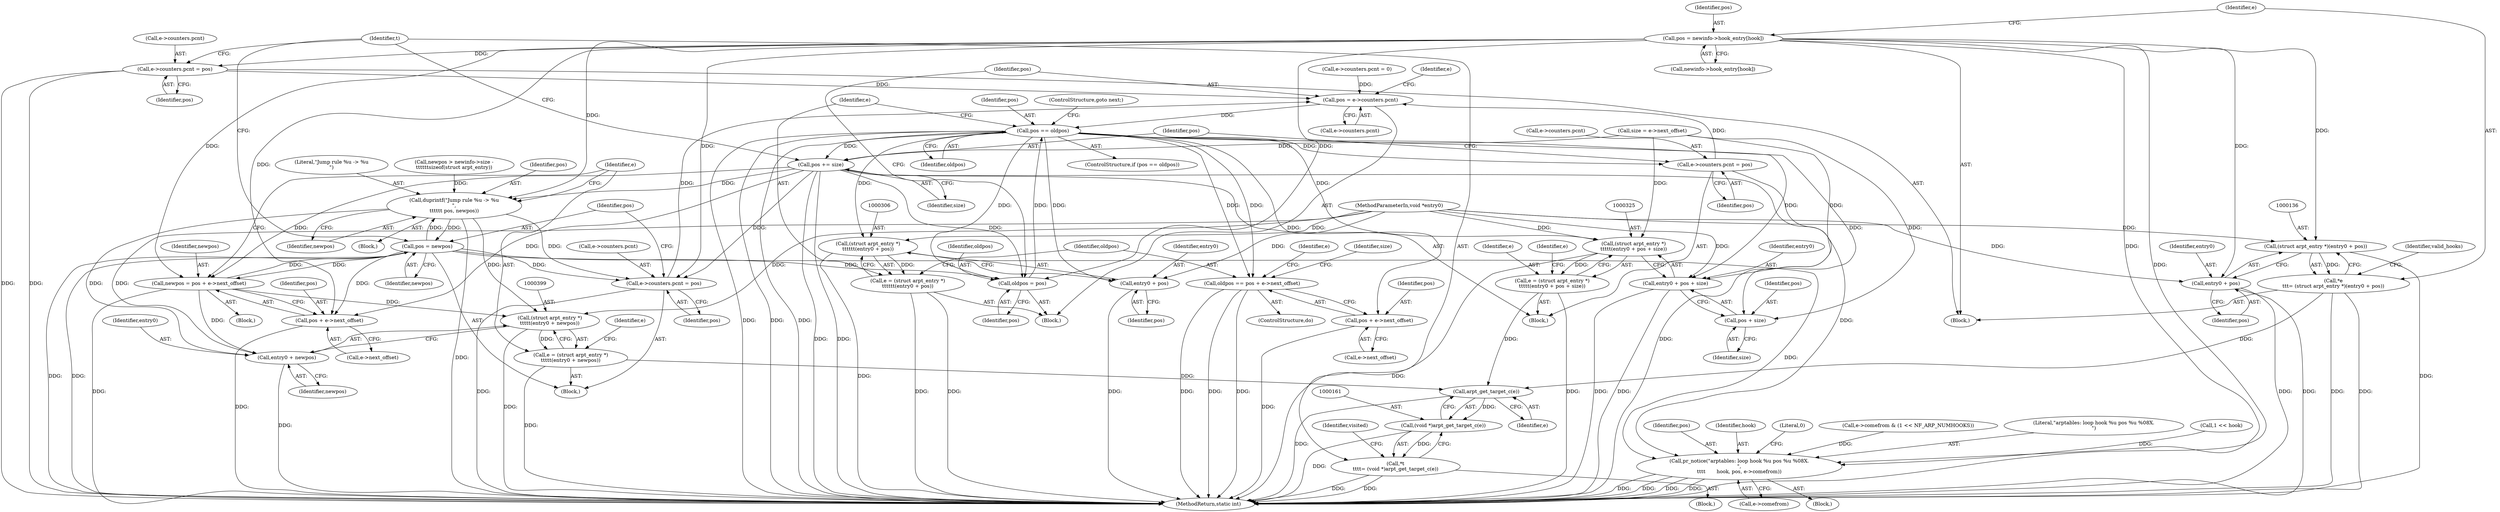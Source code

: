 digraph "0_linux_54d83fc74aa9ec72794373cb47432c5f7fb1a309_1@array" {
"1000125" [label="(Call,pos = newinfo->hook_entry[hook])"];
"1000135" [label="(Call,(struct arpt_entry *)(entry0 + pos))"];
"1000133" [label="(Call,*e\n\t\t\t= (struct arpt_entry *)(entry0 + pos))"];
"1000162" [label="(Call,arpt_get_target_c(e))"];
"1000160" [label="(Call,(void *)arpt_get_target_c(e))"];
"1000158" [label="(Call,*t\n\t\t\t\t= (void *)arpt_get_target_c(e))"];
"1000137" [label="(Call,entry0 + pos)"];
"1000148" [label="(Call,e->counters.pcnt = pos)"];
"1000284" [label="(Call,pos = e->counters.pcnt)"];
"1000299" [label="(Call,pos == oldpos)"];
"1000281" [label="(Call,oldpos = pos)"];
"1000305" [label="(Call,(struct arpt_entry *)\n\t\t\t\t\t\t(entry0 + pos))"];
"1000303" [label="(Call,e = (struct arpt_entry *)\n\t\t\t\t\t\t(entry0 + pos))"];
"1000307" [label="(Call,entry0 + pos)"];
"1000310" [label="(Call,oldpos == pos + e->next_offset)"];
"1000312" [label="(Call,pos + e->next_offset)"];
"1000324" [label="(Call,(struct arpt_entry *)\n\t\t\t\t\t(entry0 + pos + size))"];
"1000322" [label="(Call,e = (struct arpt_entry *)\n\t\t\t\t\t(entry0 + pos + size))"];
"1000326" [label="(Call,entry0 + pos + size)"];
"1000328" [label="(Call,pos + size)"];
"1000331" [label="(Call,e->counters.pcnt = pos)"];
"1000338" [label="(Call,pos += size)"];
"1000183" [label="(Call,pr_notice(\"arptables: loop hook %u pos %u %08X.\n\",\n\t\t\t\t       hook, pos, e->comefrom))"];
"1000383" [label="(Call,duprintf(\"Jump rule %u -> %u\n\",\n\t\t\t\t\t\t pos, newpos))"];
"1000398" [label="(Call,(struct arpt_entry *)\n\t\t\t\t\t(entry0 + newpos))"];
"1000396" [label="(Call,e = (struct arpt_entry *)\n\t\t\t\t\t(entry0 + newpos))"];
"1000400" [label="(Call,entry0 + newpos)"];
"1000403" [label="(Call,e->counters.pcnt = pos)"];
"1000410" [label="(Call,pos = newpos)"];
"1000389" [label="(Call,newpos = pos + e->next_offset)"];
"1000391" [label="(Call,pos + e->next_offset)"];
"1000412" [label="(Identifier,newpos)"];
"1000393" [label="(Call,e->next_offset)"];
"1000397" [label="(Identifier,e)"];
"1000403" [label="(Call,e->counters.pcnt = pos)"];
"1000139" [label="(Identifier,pos)"];
"1000298" [label="(ControlStructure,if (pos == oldpos))"];
"1000171" [label="(Call,1 << hook)"];
"1000340" [label="(Identifier,size)"];
"1000326" [label="(Call,entry0 + pos + size)"];
"1000135" [label="(Call,(struct arpt_entry *)(entry0 + pos))"];
"1000307" [label="(Call,entry0 + pos)"];
"1000313" [label="(Identifier,pos)"];
"1000163" [label="(Identifier,e)"];
"1000186" [label="(Identifier,pos)"];
"1000162" [label="(Call,arpt_get_target_c(e))"];
"1000300" [label="(Identifier,pos)"];
"1000182" [label="(Block,)"];
"1000410" [label="(Call,pos = newpos)"];
"1000134" [label="(Identifier,e)"];
"1000143" [label="(Identifier,valid_hooks)"];
"1000282" [label="(Identifier,oldpos)"];
"1000125" [label="(Call,pos = newinfo->hook_entry[hook])"];
"1000330" [label="(Identifier,size)"];
"1000291" [label="(Call,e->counters.pcnt = 0)"];
"1000148" [label="(Call,e->counters.pcnt = pos)"];
"1000276" [label="(Identifier,e)"];
"1000285" [label="(Identifier,pos)"];
"1000238" [label="(Block,)"];
"1000384" [label="(Literal,\"Jump rule %u -> %u\n\")"];
"1000392" [label="(Identifier,pos)"];
"1000338" [label="(Call,pos += size)"];
"1000322" [label="(Call,e = (struct arpt_entry *)\n\t\t\t\t\t(entry0 + pos + size))"];
"1000323" [label="(Identifier,e)"];
"1000331" [label="(Call,e->counters.pcnt = pos)"];
"1000406" [label="(Identifier,e)"];
"1000149" [label="(Call,e->counters.pcnt)"];
"1000286" [label="(Call,e->counters.pcnt)"];
"1000386" [label="(Identifier,newpos)"];
"1000160" [label="(Call,(void *)arpt_get_target_c(e))"];
"1000185" [label="(Identifier,hook)"];
"1000158" [label="(Call,*t\n\t\t\t\t= (void *)arpt_get_target_c(e))"];
"1000166" [label="(Identifier,visited)"];
"1000191" [label="(Literal,0)"];
"1000111" [label="(MethodParameterIn,void *entry0)"];
"1000310" [label="(Call,oldpos == pos + e->next_offset)"];
"1000400" [label="(Call,entry0 + newpos)"];
"1000388" [label="(Block,)"];
"1000383" [label="(Call,duprintf(\"Jump rule %u -> %u\n\",\n\t\t\t\t\t\t pos, newpos))"];
"1000137" [label="(Call,entry0 + pos)"];
"1000317" [label="(Call,size = e->next_offset)"];
"1000367" [label="(Block,)"];
"1000159" [label="(Identifier,t)"];
"1000411" [label="(Identifier,pos)"];
"1000390" [label="(Identifier,newpos)"];
"1000187" [label="(Call,e->comefrom)"];
"1000389" [label="(Call,newpos = pos + e->next_offset)"];
"1000138" [label="(Identifier,entry0)"];
"1000127" [label="(Call,newinfo->hook_entry[hook])"];
"1000183" [label="(Call,pr_notice(\"arptables: loop hook %u pos %u %08X.\n\",\n\t\t\t\t       hook, pos, e->comefrom))"];
"1000283" [label="(Identifier,pos)"];
"1000409" [label="(Identifier,pos)"];
"1000328" [label="(Call,pos + size)"];
"1000156" [label="(Block,)"];
"1000294" [label="(Identifier,e)"];
"1000175" [label="(Call,e->comefrom & (1 << NF_ARP_NUMHOOKS))"];
"1000334" [label="(Identifier,e)"];
"1000401" [label="(Identifier,entry0)"];
"1000126" [label="(Identifier,pos)"];
"1000184" [label="(Literal,\"arptables: loop hook %u pos %u %08X.\n\")"];
"1000284" [label="(Call,pos = e->counters.pcnt)"];
"1000324" [label="(Call,(struct arpt_entry *)\n\t\t\t\t\t(entry0 + pos + size))"];
"1000133" [label="(Call,*e\n\t\t\t= (struct arpt_entry *)(entry0 + pos))"];
"1000339" [label="(Identifier,pos)"];
"1000154" [label="(Identifier,pos)"];
"1000273" [label="(Block,)"];
"1000342" [label="(Block,)"];
"1000311" [label="(Identifier,oldpos)"];
"1000312" [label="(Call,pos + e->next_offset)"];
"1000404" [label="(Call,e->counters.pcnt)"];
"1000369" [label="(Call,newpos > newinfo->size -\n\t\t\t\t\t\tsizeof(struct arpt_entry))"];
"1000302" [label="(ControlStructure,goto next;)"];
"1000305" [label="(Call,(struct arpt_entry *)\n\t\t\t\t\t\t(entry0 + pos))"];
"1000318" [label="(Identifier,size)"];
"1000419" [label="(MethodReturn,static int)"];
"1000304" [label="(Identifier,e)"];
"1000303" [label="(Call,e = (struct arpt_entry *)\n\t\t\t\t\t\t(entry0 + pos))"];
"1000272" [label="(ControlStructure,do)"];
"1000402" [label="(Identifier,newpos)"];
"1000299" [label="(Call,pos == oldpos)"];
"1000329" [label="(Identifier,pos)"];
"1000398" [label="(Call,(struct arpt_entry *)\n\t\t\t\t\t(entry0 + newpos))"];
"1000281" [label="(Call,oldpos = pos)"];
"1000309" [label="(Identifier,pos)"];
"1000391" [label="(Call,pos + e->next_offset)"];
"1000301" [label="(Identifier,oldpos)"];
"1000385" [label="(Identifier,pos)"];
"1000314" [label="(Call,e->next_offset)"];
"1000123" [label="(Block,)"];
"1000337" [label="(Identifier,pos)"];
"1000332" [label="(Call,e->counters.pcnt)"];
"1000308" [label="(Identifier,entry0)"];
"1000327" [label="(Identifier,entry0)"];
"1000396" [label="(Call,e = (struct arpt_entry *)\n\t\t\t\t\t(entry0 + newpos))"];
"1000125" -> "1000123"  [label="AST: "];
"1000125" -> "1000127"  [label="CFG: "];
"1000126" -> "1000125"  [label="AST: "];
"1000127" -> "1000125"  [label="AST: "];
"1000134" -> "1000125"  [label="CFG: "];
"1000125" -> "1000419"  [label="DDG: "];
"1000125" -> "1000135"  [label="DDG: "];
"1000125" -> "1000137"  [label="DDG: "];
"1000125" -> "1000148"  [label="DDG: "];
"1000125" -> "1000183"  [label="DDG: "];
"1000125" -> "1000281"  [label="DDG: "];
"1000125" -> "1000383"  [label="DDG: "];
"1000125" -> "1000389"  [label="DDG: "];
"1000125" -> "1000391"  [label="DDG: "];
"1000125" -> "1000403"  [label="DDG: "];
"1000135" -> "1000133"  [label="AST: "];
"1000135" -> "1000137"  [label="CFG: "];
"1000136" -> "1000135"  [label="AST: "];
"1000137" -> "1000135"  [label="AST: "];
"1000133" -> "1000135"  [label="CFG: "];
"1000135" -> "1000419"  [label="DDG: "];
"1000135" -> "1000133"  [label="DDG: "];
"1000111" -> "1000135"  [label="DDG: "];
"1000133" -> "1000123"  [label="AST: "];
"1000134" -> "1000133"  [label="AST: "];
"1000143" -> "1000133"  [label="CFG: "];
"1000133" -> "1000419"  [label="DDG: "];
"1000133" -> "1000419"  [label="DDG: "];
"1000133" -> "1000162"  [label="DDG: "];
"1000162" -> "1000160"  [label="AST: "];
"1000162" -> "1000163"  [label="CFG: "];
"1000163" -> "1000162"  [label="AST: "];
"1000160" -> "1000162"  [label="CFG: "];
"1000162" -> "1000419"  [label="DDG: "];
"1000162" -> "1000160"  [label="DDG: "];
"1000396" -> "1000162"  [label="DDG: "];
"1000322" -> "1000162"  [label="DDG: "];
"1000160" -> "1000158"  [label="AST: "];
"1000161" -> "1000160"  [label="AST: "];
"1000158" -> "1000160"  [label="CFG: "];
"1000160" -> "1000419"  [label="DDG: "];
"1000160" -> "1000158"  [label="DDG: "];
"1000158" -> "1000156"  [label="AST: "];
"1000159" -> "1000158"  [label="AST: "];
"1000166" -> "1000158"  [label="CFG: "];
"1000158" -> "1000419"  [label="DDG: "];
"1000158" -> "1000419"  [label="DDG: "];
"1000137" -> "1000139"  [label="CFG: "];
"1000138" -> "1000137"  [label="AST: "];
"1000139" -> "1000137"  [label="AST: "];
"1000137" -> "1000419"  [label="DDG: "];
"1000137" -> "1000419"  [label="DDG: "];
"1000111" -> "1000137"  [label="DDG: "];
"1000148" -> "1000123"  [label="AST: "];
"1000148" -> "1000154"  [label="CFG: "];
"1000149" -> "1000148"  [label="AST: "];
"1000154" -> "1000148"  [label="AST: "];
"1000159" -> "1000148"  [label="CFG: "];
"1000148" -> "1000419"  [label="DDG: "];
"1000148" -> "1000419"  [label="DDG: "];
"1000148" -> "1000284"  [label="DDG: "];
"1000284" -> "1000273"  [label="AST: "];
"1000284" -> "1000286"  [label="CFG: "];
"1000285" -> "1000284"  [label="AST: "];
"1000286" -> "1000284"  [label="AST: "];
"1000294" -> "1000284"  [label="CFG: "];
"1000291" -> "1000284"  [label="DDG: "];
"1000403" -> "1000284"  [label="DDG: "];
"1000331" -> "1000284"  [label="DDG: "];
"1000284" -> "1000299"  [label="DDG: "];
"1000299" -> "1000298"  [label="AST: "];
"1000299" -> "1000301"  [label="CFG: "];
"1000300" -> "1000299"  [label="AST: "];
"1000301" -> "1000299"  [label="AST: "];
"1000302" -> "1000299"  [label="CFG: "];
"1000304" -> "1000299"  [label="CFG: "];
"1000299" -> "1000419"  [label="DDG: "];
"1000299" -> "1000419"  [label="DDG: "];
"1000299" -> "1000419"  [label="DDG: "];
"1000299" -> "1000281"  [label="DDG: "];
"1000281" -> "1000299"  [label="DDG: "];
"1000299" -> "1000305"  [label="DDG: "];
"1000299" -> "1000307"  [label="DDG: "];
"1000299" -> "1000310"  [label="DDG: "];
"1000299" -> "1000310"  [label="DDG: "];
"1000299" -> "1000312"  [label="DDG: "];
"1000299" -> "1000324"  [label="DDG: "];
"1000299" -> "1000326"  [label="DDG: "];
"1000299" -> "1000328"  [label="DDG: "];
"1000299" -> "1000331"  [label="DDG: "];
"1000299" -> "1000338"  [label="DDG: "];
"1000281" -> "1000273"  [label="AST: "];
"1000281" -> "1000283"  [label="CFG: "];
"1000282" -> "1000281"  [label="AST: "];
"1000283" -> "1000281"  [label="AST: "];
"1000285" -> "1000281"  [label="CFG: "];
"1000338" -> "1000281"  [label="DDG: "];
"1000410" -> "1000281"  [label="DDG: "];
"1000305" -> "1000303"  [label="AST: "];
"1000305" -> "1000307"  [label="CFG: "];
"1000306" -> "1000305"  [label="AST: "];
"1000307" -> "1000305"  [label="AST: "];
"1000303" -> "1000305"  [label="CFG: "];
"1000305" -> "1000419"  [label="DDG: "];
"1000305" -> "1000303"  [label="DDG: "];
"1000111" -> "1000305"  [label="DDG: "];
"1000303" -> "1000273"  [label="AST: "];
"1000304" -> "1000303"  [label="AST: "];
"1000311" -> "1000303"  [label="CFG: "];
"1000303" -> "1000419"  [label="DDG: "];
"1000303" -> "1000419"  [label="DDG: "];
"1000307" -> "1000309"  [label="CFG: "];
"1000308" -> "1000307"  [label="AST: "];
"1000309" -> "1000307"  [label="AST: "];
"1000307" -> "1000419"  [label="DDG: "];
"1000111" -> "1000307"  [label="DDG: "];
"1000310" -> "1000272"  [label="AST: "];
"1000310" -> "1000312"  [label="CFG: "];
"1000311" -> "1000310"  [label="AST: "];
"1000312" -> "1000310"  [label="AST: "];
"1000276" -> "1000310"  [label="CFG: "];
"1000318" -> "1000310"  [label="CFG: "];
"1000310" -> "1000419"  [label="DDG: "];
"1000310" -> "1000419"  [label="DDG: "];
"1000310" -> "1000419"  [label="DDG: "];
"1000312" -> "1000314"  [label="CFG: "];
"1000313" -> "1000312"  [label="AST: "];
"1000314" -> "1000312"  [label="AST: "];
"1000312" -> "1000419"  [label="DDG: "];
"1000324" -> "1000322"  [label="AST: "];
"1000324" -> "1000326"  [label="CFG: "];
"1000325" -> "1000324"  [label="AST: "];
"1000326" -> "1000324"  [label="AST: "];
"1000322" -> "1000324"  [label="CFG: "];
"1000324" -> "1000419"  [label="DDG: "];
"1000324" -> "1000322"  [label="DDG: "];
"1000111" -> "1000324"  [label="DDG: "];
"1000317" -> "1000324"  [label="DDG: "];
"1000322" -> "1000238"  [label="AST: "];
"1000323" -> "1000322"  [label="AST: "];
"1000334" -> "1000322"  [label="CFG: "];
"1000322" -> "1000419"  [label="DDG: "];
"1000326" -> "1000328"  [label="CFG: "];
"1000327" -> "1000326"  [label="AST: "];
"1000328" -> "1000326"  [label="AST: "];
"1000326" -> "1000419"  [label="DDG: "];
"1000326" -> "1000419"  [label="DDG: "];
"1000111" -> "1000326"  [label="DDG: "];
"1000317" -> "1000326"  [label="DDG: "];
"1000328" -> "1000330"  [label="CFG: "];
"1000329" -> "1000328"  [label="AST: "];
"1000330" -> "1000328"  [label="AST: "];
"1000317" -> "1000328"  [label="DDG: "];
"1000331" -> "1000238"  [label="AST: "];
"1000331" -> "1000337"  [label="CFG: "];
"1000332" -> "1000331"  [label="AST: "];
"1000337" -> "1000331"  [label="AST: "];
"1000339" -> "1000331"  [label="CFG: "];
"1000331" -> "1000419"  [label="DDG: "];
"1000338" -> "1000238"  [label="AST: "];
"1000338" -> "1000340"  [label="CFG: "];
"1000339" -> "1000338"  [label="AST: "];
"1000340" -> "1000338"  [label="AST: "];
"1000159" -> "1000338"  [label="CFG: "];
"1000338" -> "1000419"  [label="DDG: "];
"1000338" -> "1000419"  [label="DDG: "];
"1000338" -> "1000183"  [label="DDG: "];
"1000317" -> "1000338"  [label="DDG: "];
"1000338" -> "1000383"  [label="DDG: "];
"1000338" -> "1000389"  [label="DDG: "];
"1000338" -> "1000391"  [label="DDG: "];
"1000338" -> "1000403"  [label="DDG: "];
"1000183" -> "1000182"  [label="AST: "];
"1000183" -> "1000187"  [label="CFG: "];
"1000184" -> "1000183"  [label="AST: "];
"1000185" -> "1000183"  [label="AST: "];
"1000186" -> "1000183"  [label="AST: "];
"1000187" -> "1000183"  [label="AST: "];
"1000191" -> "1000183"  [label="CFG: "];
"1000183" -> "1000419"  [label="DDG: "];
"1000183" -> "1000419"  [label="DDG: "];
"1000183" -> "1000419"  [label="DDG: "];
"1000183" -> "1000419"  [label="DDG: "];
"1000171" -> "1000183"  [label="DDG: "];
"1000410" -> "1000183"  [label="DDG: "];
"1000175" -> "1000183"  [label="DDG: "];
"1000383" -> "1000367"  [label="AST: "];
"1000383" -> "1000386"  [label="CFG: "];
"1000384" -> "1000383"  [label="AST: "];
"1000385" -> "1000383"  [label="AST: "];
"1000386" -> "1000383"  [label="AST: "];
"1000397" -> "1000383"  [label="CFG: "];
"1000383" -> "1000419"  [label="DDG: "];
"1000410" -> "1000383"  [label="DDG: "];
"1000369" -> "1000383"  [label="DDG: "];
"1000383" -> "1000398"  [label="DDG: "];
"1000383" -> "1000400"  [label="DDG: "];
"1000383" -> "1000403"  [label="DDG: "];
"1000383" -> "1000410"  [label="DDG: "];
"1000398" -> "1000396"  [label="AST: "];
"1000398" -> "1000400"  [label="CFG: "];
"1000399" -> "1000398"  [label="AST: "];
"1000400" -> "1000398"  [label="AST: "];
"1000396" -> "1000398"  [label="CFG: "];
"1000398" -> "1000419"  [label="DDG: "];
"1000398" -> "1000396"  [label="DDG: "];
"1000111" -> "1000398"  [label="DDG: "];
"1000389" -> "1000398"  [label="DDG: "];
"1000396" -> "1000342"  [label="AST: "];
"1000397" -> "1000396"  [label="AST: "];
"1000406" -> "1000396"  [label="CFG: "];
"1000396" -> "1000419"  [label="DDG: "];
"1000400" -> "1000402"  [label="CFG: "];
"1000401" -> "1000400"  [label="AST: "];
"1000402" -> "1000400"  [label="AST: "];
"1000400" -> "1000419"  [label="DDG: "];
"1000111" -> "1000400"  [label="DDG: "];
"1000389" -> "1000400"  [label="DDG: "];
"1000403" -> "1000342"  [label="AST: "];
"1000403" -> "1000409"  [label="CFG: "];
"1000404" -> "1000403"  [label="AST: "];
"1000409" -> "1000403"  [label="AST: "];
"1000411" -> "1000403"  [label="CFG: "];
"1000403" -> "1000419"  [label="DDG: "];
"1000410" -> "1000403"  [label="DDG: "];
"1000410" -> "1000342"  [label="AST: "];
"1000410" -> "1000412"  [label="CFG: "];
"1000411" -> "1000410"  [label="AST: "];
"1000412" -> "1000410"  [label="AST: "];
"1000159" -> "1000410"  [label="CFG: "];
"1000410" -> "1000419"  [label="DDG: "];
"1000410" -> "1000419"  [label="DDG: "];
"1000410" -> "1000389"  [label="DDG: "];
"1000410" -> "1000391"  [label="DDG: "];
"1000389" -> "1000410"  [label="DDG: "];
"1000389" -> "1000388"  [label="AST: "];
"1000389" -> "1000391"  [label="CFG: "];
"1000390" -> "1000389"  [label="AST: "];
"1000391" -> "1000389"  [label="AST: "];
"1000397" -> "1000389"  [label="CFG: "];
"1000389" -> "1000419"  [label="DDG: "];
"1000391" -> "1000393"  [label="CFG: "];
"1000392" -> "1000391"  [label="AST: "];
"1000393" -> "1000391"  [label="AST: "];
"1000391" -> "1000419"  [label="DDG: "];
}
